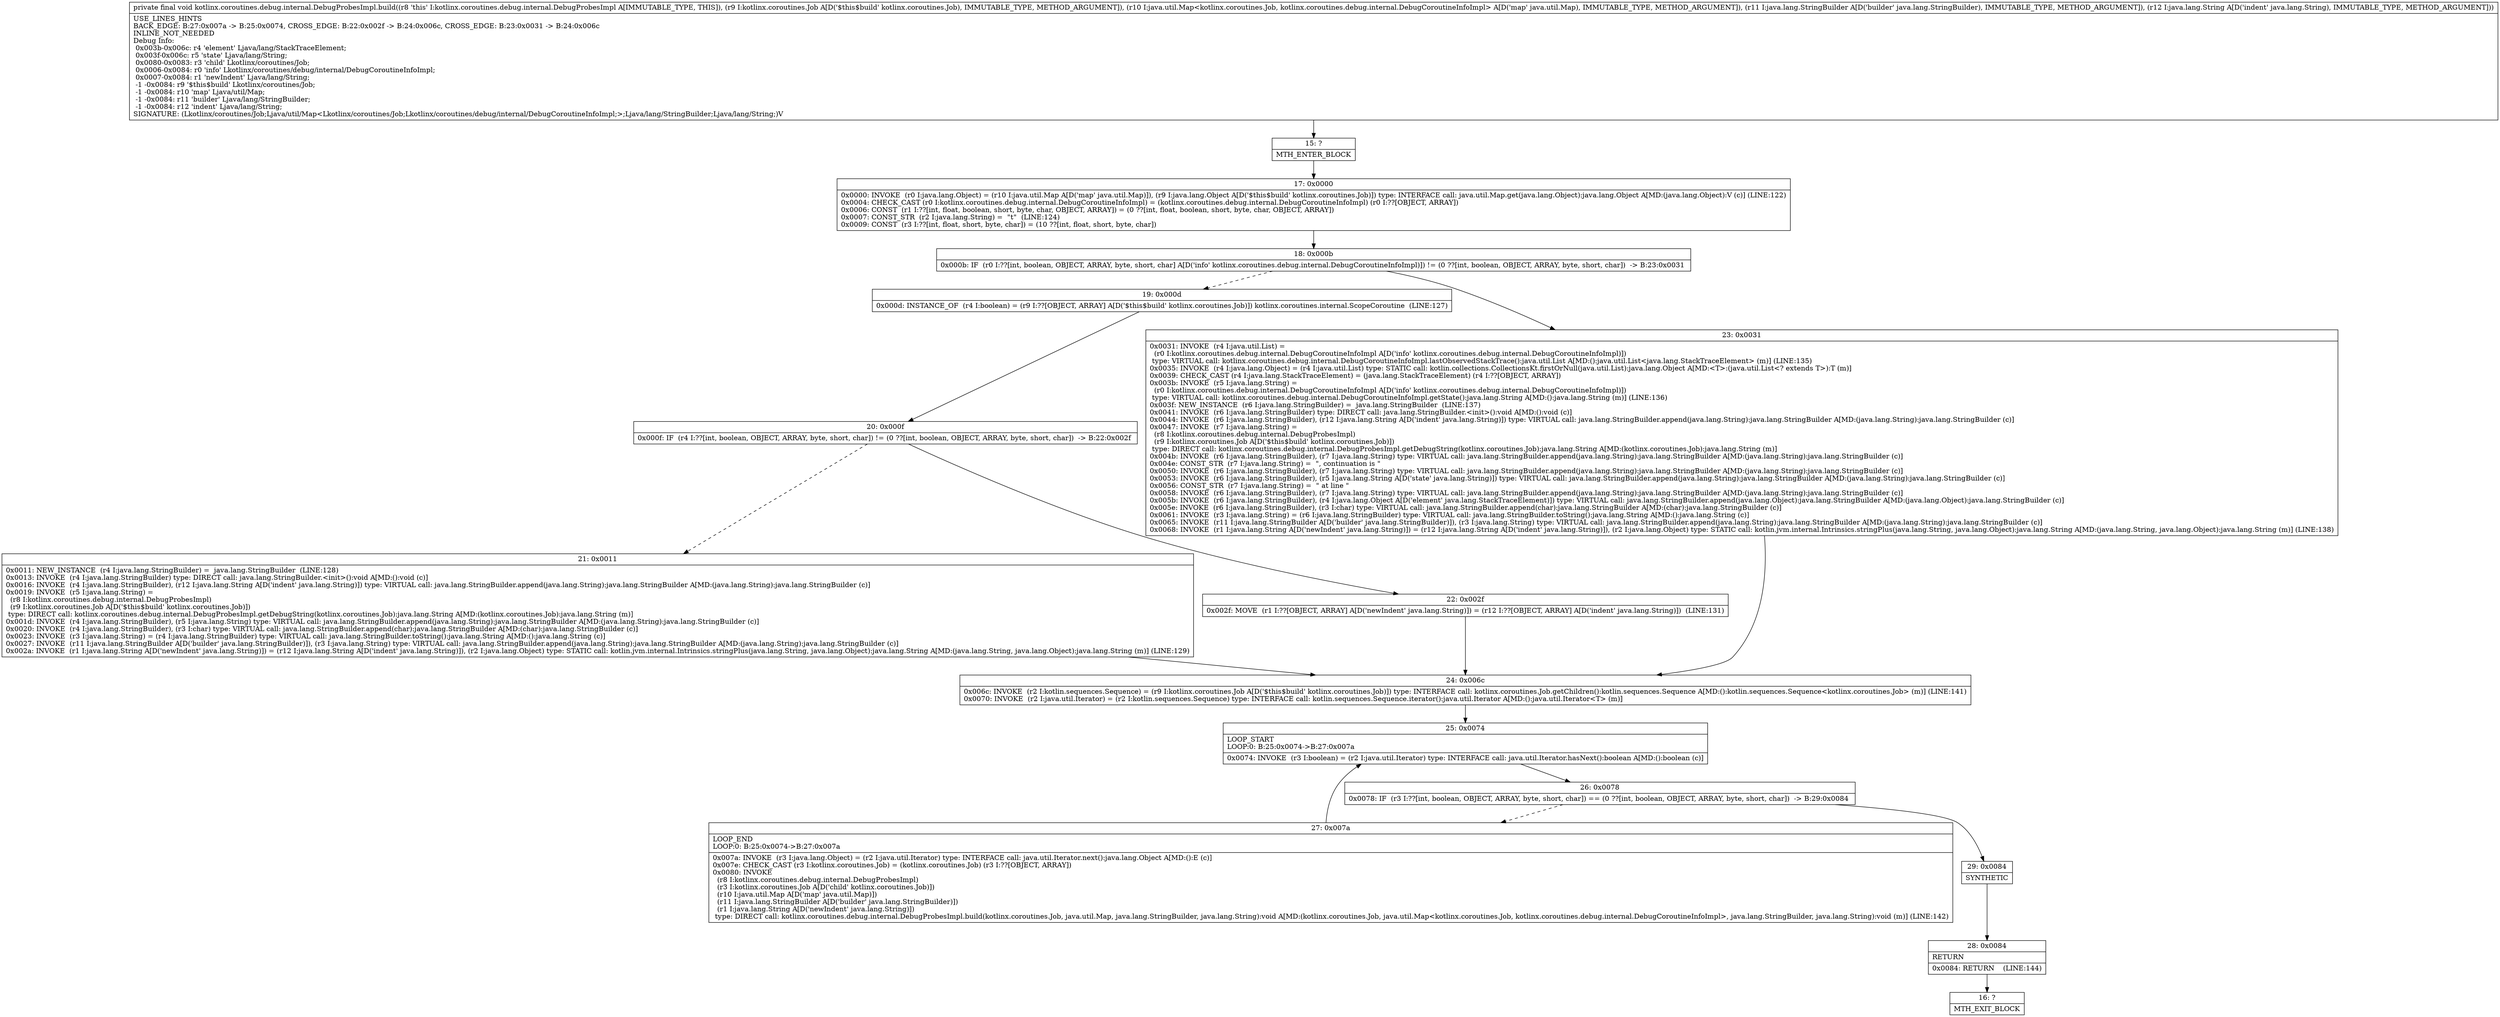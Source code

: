 digraph "CFG forkotlinx.coroutines.debug.internal.DebugProbesImpl.build(Lkotlinx\/coroutines\/Job;Ljava\/util\/Map;Ljava\/lang\/StringBuilder;Ljava\/lang\/String;)V" {
Node_15 [shape=record,label="{15\:\ ?|MTH_ENTER_BLOCK\l}"];
Node_17 [shape=record,label="{17\:\ 0x0000|0x0000: INVOKE  (r0 I:java.lang.Object) = (r10 I:java.util.Map A[D('map' java.util.Map)]), (r9 I:java.lang.Object A[D('$this$build' kotlinx.coroutines.Job)]) type: INTERFACE call: java.util.Map.get(java.lang.Object):java.lang.Object A[MD:(java.lang.Object):V (c)] (LINE:122)\l0x0004: CHECK_CAST (r0 I:kotlinx.coroutines.debug.internal.DebugCoroutineInfoImpl) = (kotlinx.coroutines.debug.internal.DebugCoroutineInfoImpl) (r0 I:??[OBJECT, ARRAY]) \l0x0006: CONST  (r1 I:??[int, float, boolean, short, byte, char, OBJECT, ARRAY]) = (0 ??[int, float, boolean, short, byte, char, OBJECT, ARRAY]) \l0x0007: CONST_STR  (r2 I:java.lang.String) =  \"t\"  (LINE:124)\l0x0009: CONST  (r3 I:??[int, float, short, byte, char]) = (10 ??[int, float, short, byte, char]) \l}"];
Node_18 [shape=record,label="{18\:\ 0x000b|0x000b: IF  (r0 I:??[int, boolean, OBJECT, ARRAY, byte, short, char] A[D('info' kotlinx.coroutines.debug.internal.DebugCoroutineInfoImpl)]) != (0 ??[int, boolean, OBJECT, ARRAY, byte, short, char])  \-\> B:23:0x0031 \l}"];
Node_19 [shape=record,label="{19\:\ 0x000d|0x000d: INSTANCE_OF  (r4 I:boolean) = (r9 I:??[OBJECT, ARRAY] A[D('$this$build' kotlinx.coroutines.Job)]) kotlinx.coroutines.internal.ScopeCoroutine  (LINE:127)\l}"];
Node_20 [shape=record,label="{20\:\ 0x000f|0x000f: IF  (r4 I:??[int, boolean, OBJECT, ARRAY, byte, short, char]) != (0 ??[int, boolean, OBJECT, ARRAY, byte, short, char])  \-\> B:22:0x002f \l}"];
Node_21 [shape=record,label="{21\:\ 0x0011|0x0011: NEW_INSTANCE  (r4 I:java.lang.StringBuilder) =  java.lang.StringBuilder  (LINE:128)\l0x0013: INVOKE  (r4 I:java.lang.StringBuilder) type: DIRECT call: java.lang.StringBuilder.\<init\>():void A[MD:():void (c)]\l0x0016: INVOKE  (r4 I:java.lang.StringBuilder), (r12 I:java.lang.String A[D('indent' java.lang.String)]) type: VIRTUAL call: java.lang.StringBuilder.append(java.lang.String):java.lang.StringBuilder A[MD:(java.lang.String):java.lang.StringBuilder (c)]\l0x0019: INVOKE  (r5 I:java.lang.String) = \l  (r8 I:kotlinx.coroutines.debug.internal.DebugProbesImpl)\l  (r9 I:kotlinx.coroutines.Job A[D('$this$build' kotlinx.coroutines.Job)])\l type: DIRECT call: kotlinx.coroutines.debug.internal.DebugProbesImpl.getDebugString(kotlinx.coroutines.Job):java.lang.String A[MD:(kotlinx.coroutines.Job):java.lang.String (m)]\l0x001d: INVOKE  (r4 I:java.lang.StringBuilder), (r5 I:java.lang.String) type: VIRTUAL call: java.lang.StringBuilder.append(java.lang.String):java.lang.StringBuilder A[MD:(java.lang.String):java.lang.StringBuilder (c)]\l0x0020: INVOKE  (r4 I:java.lang.StringBuilder), (r3 I:char) type: VIRTUAL call: java.lang.StringBuilder.append(char):java.lang.StringBuilder A[MD:(char):java.lang.StringBuilder (c)]\l0x0023: INVOKE  (r3 I:java.lang.String) = (r4 I:java.lang.StringBuilder) type: VIRTUAL call: java.lang.StringBuilder.toString():java.lang.String A[MD:():java.lang.String (c)]\l0x0027: INVOKE  (r11 I:java.lang.StringBuilder A[D('builder' java.lang.StringBuilder)]), (r3 I:java.lang.String) type: VIRTUAL call: java.lang.StringBuilder.append(java.lang.String):java.lang.StringBuilder A[MD:(java.lang.String):java.lang.StringBuilder (c)]\l0x002a: INVOKE  (r1 I:java.lang.String A[D('newIndent' java.lang.String)]) = (r12 I:java.lang.String A[D('indent' java.lang.String)]), (r2 I:java.lang.Object) type: STATIC call: kotlin.jvm.internal.Intrinsics.stringPlus(java.lang.String, java.lang.Object):java.lang.String A[MD:(java.lang.String, java.lang.Object):java.lang.String (m)] (LINE:129)\l}"];
Node_24 [shape=record,label="{24\:\ 0x006c|0x006c: INVOKE  (r2 I:kotlin.sequences.Sequence) = (r9 I:kotlinx.coroutines.Job A[D('$this$build' kotlinx.coroutines.Job)]) type: INTERFACE call: kotlinx.coroutines.Job.getChildren():kotlin.sequences.Sequence A[MD:():kotlin.sequences.Sequence\<kotlinx.coroutines.Job\> (m)] (LINE:141)\l0x0070: INVOKE  (r2 I:java.util.Iterator) = (r2 I:kotlin.sequences.Sequence) type: INTERFACE call: kotlin.sequences.Sequence.iterator():java.util.Iterator A[MD:():java.util.Iterator\<T\> (m)]\l}"];
Node_25 [shape=record,label="{25\:\ 0x0074|LOOP_START\lLOOP:0: B:25:0x0074\-\>B:27:0x007a\l|0x0074: INVOKE  (r3 I:boolean) = (r2 I:java.util.Iterator) type: INTERFACE call: java.util.Iterator.hasNext():boolean A[MD:():boolean (c)]\l}"];
Node_26 [shape=record,label="{26\:\ 0x0078|0x0078: IF  (r3 I:??[int, boolean, OBJECT, ARRAY, byte, short, char]) == (0 ??[int, boolean, OBJECT, ARRAY, byte, short, char])  \-\> B:29:0x0084 \l}"];
Node_27 [shape=record,label="{27\:\ 0x007a|LOOP_END\lLOOP:0: B:25:0x0074\-\>B:27:0x007a\l|0x007a: INVOKE  (r3 I:java.lang.Object) = (r2 I:java.util.Iterator) type: INTERFACE call: java.util.Iterator.next():java.lang.Object A[MD:():E (c)]\l0x007e: CHECK_CAST (r3 I:kotlinx.coroutines.Job) = (kotlinx.coroutines.Job) (r3 I:??[OBJECT, ARRAY]) \l0x0080: INVOKE  \l  (r8 I:kotlinx.coroutines.debug.internal.DebugProbesImpl)\l  (r3 I:kotlinx.coroutines.Job A[D('child' kotlinx.coroutines.Job)])\l  (r10 I:java.util.Map A[D('map' java.util.Map)])\l  (r11 I:java.lang.StringBuilder A[D('builder' java.lang.StringBuilder)])\l  (r1 I:java.lang.String A[D('newIndent' java.lang.String)])\l type: DIRECT call: kotlinx.coroutines.debug.internal.DebugProbesImpl.build(kotlinx.coroutines.Job, java.util.Map, java.lang.StringBuilder, java.lang.String):void A[MD:(kotlinx.coroutines.Job, java.util.Map\<kotlinx.coroutines.Job, kotlinx.coroutines.debug.internal.DebugCoroutineInfoImpl\>, java.lang.StringBuilder, java.lang.String):void (m)] (LINE:142)\l}"];
Node_29 [shape=record,label="{29\:\ 0x0084|SYNTHETIC\l}"];
Node_28 [shape=record,label="{28\:\ 0x0084|RETURN\l|0x0084: RETURN    (LINE:144)\l}"];
Node_16 [shape=record,label="{16\:\ ?|MTH_EXIT_BLOCK\l}"];
Node_22 [shape=record,label="{22\:\ 0x002f|0x002f: MOVE  (r1 I:??[OBJECT, ARRAY] A[D('newIndent' java.lang.String)]) = (r12 I:??[OBJECT, ARRAY] A[D('indent' java.lang.String)])  (LINE:131)\l}"];
Node_23 [shape=record,label="{23\:\ 0x0031|0x0031: INVOKE  (r4 I:java.util.List) = \l  (r0 I:kotlinx.coroutines.debug.internal.DebugCoroutineInfoImpl A[D('info' kotlinx.coroutines.debug.internal.DebugCoroutineInfoImpl)])\l type: VIRTUAL call: kotlinx.coroutines.debug.internal.DebugCoroutineInfoImpl.lastObservedStackTrace():java.util.List A[MD:():java.util.List\<java.lang.StackTraceElement\> (m)] (LINE:135)\l0x0035: INVOKE  (r4 I:java.lang.Object) = (r4 I:java.util.List) type: STATIC call: kotlin.collections.CollectionsKt.firstOrNull(java.util.List):java.lang.Object A[MD:\<T\>:(java.util.List\<? extends T\>):T (m)]\l0x0039: CHECK_CAST (r4 I:java.lang.StackTraceElement) = (java.lang.StackTraceElement) (r4 I:??[OBJECT, ARRAY]) \l0x003b: INVOKE  (r5 I:java.lang.String) = \l  (r0 I:kotlinx.coroutines.debug.internal.DebugCoroutineInfoImpl A[D('info' kotlinx.coroutines.debug.internal.DebugCoroutineInfoImpl)])\l type: VIRTUAL call: kotlinx.coroutines.debug.internal.DebugCoroutineInfoImpl.getState():java.lang.String A[MD:():java.lang.String (m)] (LINE:136)\l0x003f: NEW_INSTANCE  (r6 I:java.lang.StringBuilder) =  java.lang.StringBuilder  (LINE:137)\l0x0041: INVOKE  (r6 I:java.lang.StringBuilder) type: DIRECT call: java.lang.StringBuilder.\<init\>():void A[MD:():void (c)]\l0x0044: INVOKE  (r6 I:java.lang.StringBuilder), (r12 I:java.lang.String A[D('indent' java.lang.String)]) type: VIRTUAL call: java.lang.StringBuilder.append(java.lang.String):java.lang.StringBuilder A[MD:(java.lang.String):java.lang.StringBuilder (c)]\l0x0047: INVOKE  (r7 I:java.lang.String) = \l  (r8 I:kotlinx.coroutines.debug.internal.DebugProbesImpl)\l  (r9 I:kotlinx.coroutines.Job A[D('$this$build' kotlinx.coroutines.Job)])\l type: DIRECT call: kotlinx.coroutines.debug.internal.DebugProbesImpl.getDebugString(kotlinx.coroutines.Job):java.lang.String A[MD:(kotlinx.coroutines.Job):java.lang.String (m)]\l0x004b: INVOKE  (r6 I:java.lang.StringBuilder), (r7 I:java.lang.String) type: VIRTUAL call: java.lang.StringBuilder.append(java.lang.String):java.lang.StringBuilder A[MD:(java.lang.String):java.lang.StringBuilder (c)]\l0x004e: CONST_STR  (r7 I:java.lang.String) =  \", continuation is \" \l0x0050: INVOKE  (r6 I:java.lang.StringBuilder), (r7 I:java.lang.String) type: VIRTUAL call: java.lang.StringBuilder.append(java.lang.String):java.lang.StringBuilder A[MD:(java.lang.String):java.lang.StringBuilder (c)]\l0x0053: INVOKE  (r6 I:java.lang.StringBuilder), (r5 I:java.lang.String A[D('state' java.lang.String)]) type: VIRTUAL call: java.lang.StringBuilder.append(java.lang.String):java.lang.StringBuilder A[MD:(java.lang.String):java.lang.StringBuilder (c)]\l0x0056: CONST_STR  (r7 I:java.lang.String) =  \" at line \" \l0x0058: INVOKE  (r6 I:java.lang.StringBuilder), (r7 I:java.lang.String) type: VIRTUAL call: java.lang.StringBuilder.append(java.lang.String):java.lang.StringBuilder A[MD:(java.lang.String):java.lang.StringBuilder (c)]\l0x005b: INVOKE  (r6 I:java.lang.StringBuilder), (r4 I:java.lang.Object A[D('element' java.lang.StackTraceElement)]) type: VIRTUAL call: java.lang.StringBuilder.append(java.lang.Object):java.lang.StringBuilder A[MD:(java.lang.Object):java.lang.StringBuilder (c)]\l0x005e: INVOKE  (r6 I:java.lang.StringBuilder), (r3 I:char) type: VIRTUAL call: java.lang.StringBuilder.append(char):java.lang.StringBuilder A[MD:(char):java.lang.StringBuilder (c)]\l0x0061: INVOKE  (r3 I:java.lang.String) = (r6 I:java.lang.StringBuilder) type: VIRTUAL call: java.lang.StringBuilder.toString():java.lang.String A[MD:():java.lang.String (c)]\l0x0065: INVOKE  (r11 I:java.lang.StringBuilder A[D('builder' java.lang.StringBuilder)]), (r3 I:java.lang.String) type: VIRTUAL call: java.lang.StringBuilder.append(java.lang.String):java.lang.StringBuilder A[MD:(java.lang.String):java.lang.StringBuilder (c)]\l0x0068: INVOKE  (r1 I:java.lang.String A[D('newIndent' java.lang.String)]) = (r12 I:java.lang.String A[D('indent' java.lang.String)]), (r2 I:java.lang.Object) type: STATIC call: kotlin.jvm.internal.Intrinsics.stringPlus(java.lang.String, java.lang.Object):java.lang.String A[MD:(java.lang.String, java.lang.Object):java.lang.String (m)] (LINE:138)\l}"];
MethodNode[shape=record,label="{private final void kotlinx.coroutines.debug.internal.DebugProbesImpl.build((r8 'this' I:kotlinx.coroutines.debug.internal.DebugProbesImpl A[IMMUTABLE_TYPE, THIS]), (r9 I:kotlinx.coroutines.Job A[D('$this$build' kotlinx.coroutines.Job), IMMUTABLE_TYPE, METHOD_ARGUMENT]), (r10 I:java.util.Map\<kotlinx.coroutines.Job, kotlinx.coroutines.debug.internal.DebugCoroutineInfoImpl\> A[D('map' java.util.Map), IMMUTABLE_TYPE, METHOD_ARGUMENT]), (r11 I:java.lang.StringBuilder A[D('builder' java.lang.StringBuilder), IMMUTABLE_TYPE, METHOD_ARGUMENT]), (r12 I:java.lang.String A[D('indent' java.lang.String), IMMUTABLE_TYPE, METHOD_ARGUMENT]))  | USE_LINES_HINTS\lBACK_EDGE: B:27:0x007a \-\> B:25:0x0074, CROSS_EDGE: B:22:0x002f \-\> B:24:0x006c, CROSS_EDGE: B:23:0x0031 \-\> B:24:0x006c\lINLINE_NOT_NEEDED\lDebug Info:\l  0x003b\-0x006c: r4 'element' Ljava\/lang\/StackTraceElement;\l  0x003f\-0x006c: r5 'state' Ljava\/lang\/String;\l  0x0080\-0x0083: r3 'child' Lkotlinx\/coroutines\/Job;\l  0x0006\-0x0084: r0 'info' Lkotlinx\/coroutines\/debug\/internal\/DebugCoroutineInfoImpl;\l  0x0007\-0x0084: r1 'newIndent' Ljava\/lang\/String;\l  \-1 \-0x0084: r9 '$this$build' Lkotlinx\/coroutines\/Job;\l  \-1 \-0x0084: r10 'map' Ljava\/util\/Map;\l  \-1 \-0x0084: r11 'builder' Ljava\/lang\/StringBuilder;\l  \-1 \-0x0084: r12 'indent' Ljava\/lang\/String;\lSIGNATURE: (Lkotlinx\/coroutines\/Job;Ljava\/util\/Map\<Lkotlinx\/coroutines\/Job;Lkotlinx\/coroutines\/debug\/internal\/DebugCoroutineInfoImpl;\>;Ljava\/lang\/StringBuilder;Ljava\/lang\/String;)V\l}"];
MethodNode -> Node_15;Node_15 -> Node_17;
Node_17 -> Node_18;
Node_18 -> Node_19[style=dashed];
Node_18 -> Node_23;
Node_19 -> Node_20;
Node_20 -> Node_21[style=dashed];
Node_20 -> Node_22;
Node_21 -> Node_24;
Node_24 -> Node_25;
Node_25 -> Node_26;
Node_26 -> Node_27[style=dashed];
Node_26 -> Node_29;
Node_27 -> Node_25;
Node_29 -> Node_28;
Node_28 -> Node_16;
Node_22 -> Node_24;
Node_23 -> Node_24;
}

